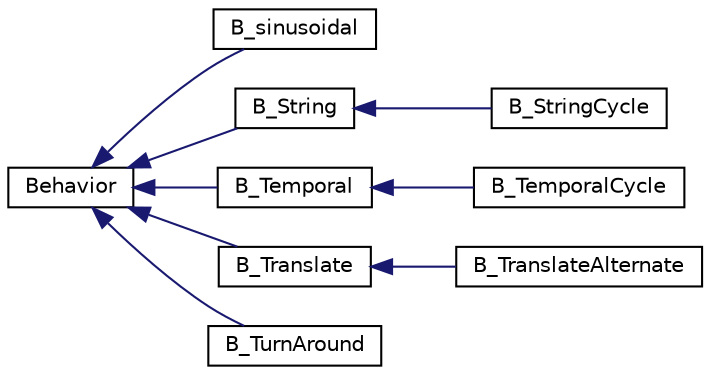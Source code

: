 digraph "Graphical Class Hierarchy"
{
  edge [fontname="Helvetica",fontsize="10",labelfontname="Helvetica",labelfontsize="10"];
  node [fontname="Helvetica",fontsize="10",shape=record];
  rankdir="LR";
  Node0 [label="Behavior",height=0.2,width=0.4,color="black", fillcolor="white", style="filled",URL="$class_behavior.html"];
  Node0 -> Node1 [dir="back",color="midnightblue",fontsize="10",style="solid",fontname="Helvetica"];
  Node1 [label="B_sinusoidal",height=0.2,width=0.4,color="black", fillcolor="white", style="filled",URL="$class_b__sinusoidal.html"];
  Node0 -> Node2 [dir="back",color="midnightblue",fontsize="10",style="solid",fontname="Helvetica"];
  Node2 [label="B_String",height=0.2,width=0.4,color="black", fillcolor="white", style="filled",URL="$class_b___string.html"];
  Node2 -> Node3 [dir="back",color="midnightblue",fontsize="10",style="solid",fontname="Helvetica"];
  Node3 [label="B_StringCycle",height=0.2,width=0.4,color="black", fillcolor="white", style="filled",URL="$class_b___string_cycle.html"];
  Node0 -> Node4 [dir="back",color="midnightblue",fontsize="10",style="solid",fontname="Helvetica"];
  Node4 [label="B_Temporal",height=0.2,width=0.4,color="black", fillcolor="white", style="filled",URL="$class_b___temporal.html"];
  Node4 -> Node5 [dir="back",color="midnightblue",fontsize="10",style="solid",fontname="Helvetica"];
  Node5 [label="B_TemporalCycle",height=0.2,width=0.4,color="black", fillcolor="white", style="filled",URL="$class_b___temporal_cycle.html"];
  Node0 -> Node6 [dir="back",color="midnightblue",fontsize="10",style="solid",fontname="Helvetica"];
  Node6 [label="B_Translate",height=0.2,width=0.4,color="black", fillcolor="white", style="filled",URL="$class_b___translate.html"];
  Node6 -> Node7 [dir="back",color="midnightblue",fontsize="10",style="solid",fontname="Helvetica"];
  Node7 [label="B_TranslateAlternate",height=0.2,width=0.4,color="black", fillcolor="white", style="filled",URL="$class_b___translate_alternate.html"];
  Node0 -> Node8 [dir="back",color="midnightblue",fontsize="10",style="solid",fontname="Helvetica"];
  Node8 [label="B_TurnAround",height=0.2,width=0.4,color="black", fillcolor="white", style="filled",URL="$class_b___turn_around.html"];
}
